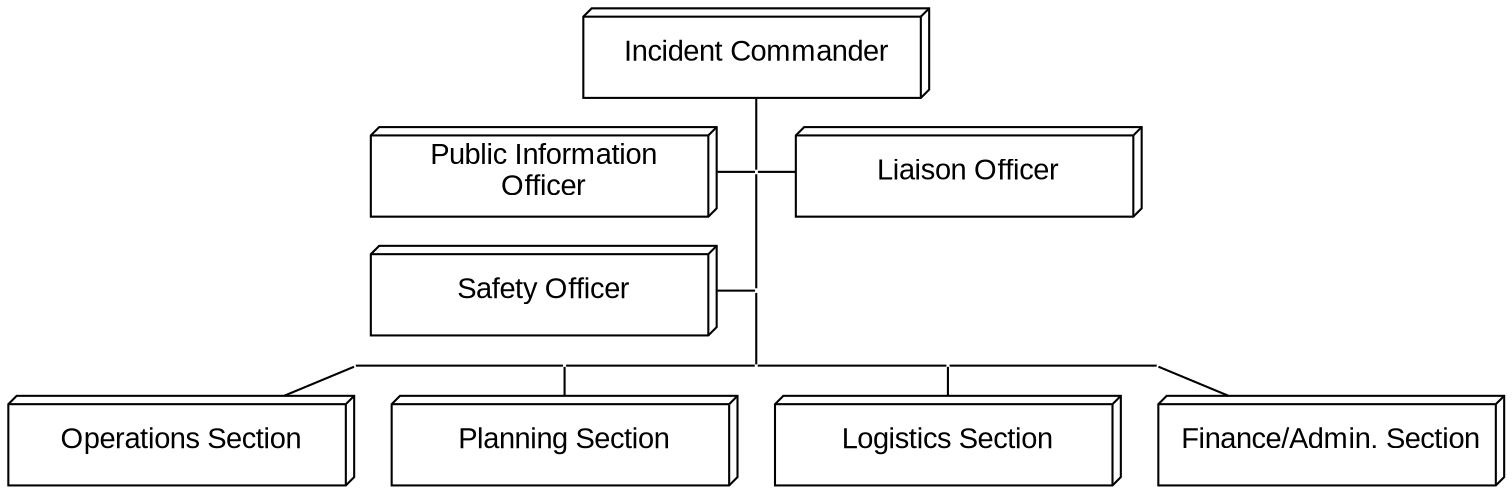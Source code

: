 // https://coderoad.ru/7374108/Размещение-узлов-GraphViz-и-Rankdir
digraph g {
	ranksep = 0.2;

	node [shape = box3d, width = 2.3, height = 0.6, fontname = "Arial"]
	n1 [label = "Incident Commander"]
	n2 [label = "Public Information\nOfficer"]
	n3 [label = "Liaison Officer"]
	n4 [label = "Safety Officer"]
	n5 [label = "Operations Section"]
	n6 [label = "Planning Section"]
	n7 [label = "Logistics Section"]
	n8 [label = "Finance/Admin. Section"]

	node [shape = none, width = 0, height = 0, label = ""]
	edge [dir = none]

	n1 -> p1 -> p2 -> p3;
	{rank=same; n2 -> p1 -> n3;}
	{rank=same; n4 -> p2;}
	{rank=same; p4 -> p5 -> p3 -> p6 -> p7;}
	p4 -> n5;
	p5 -> n6;
	p6 -> n7;
	p7 -> n8;
}
